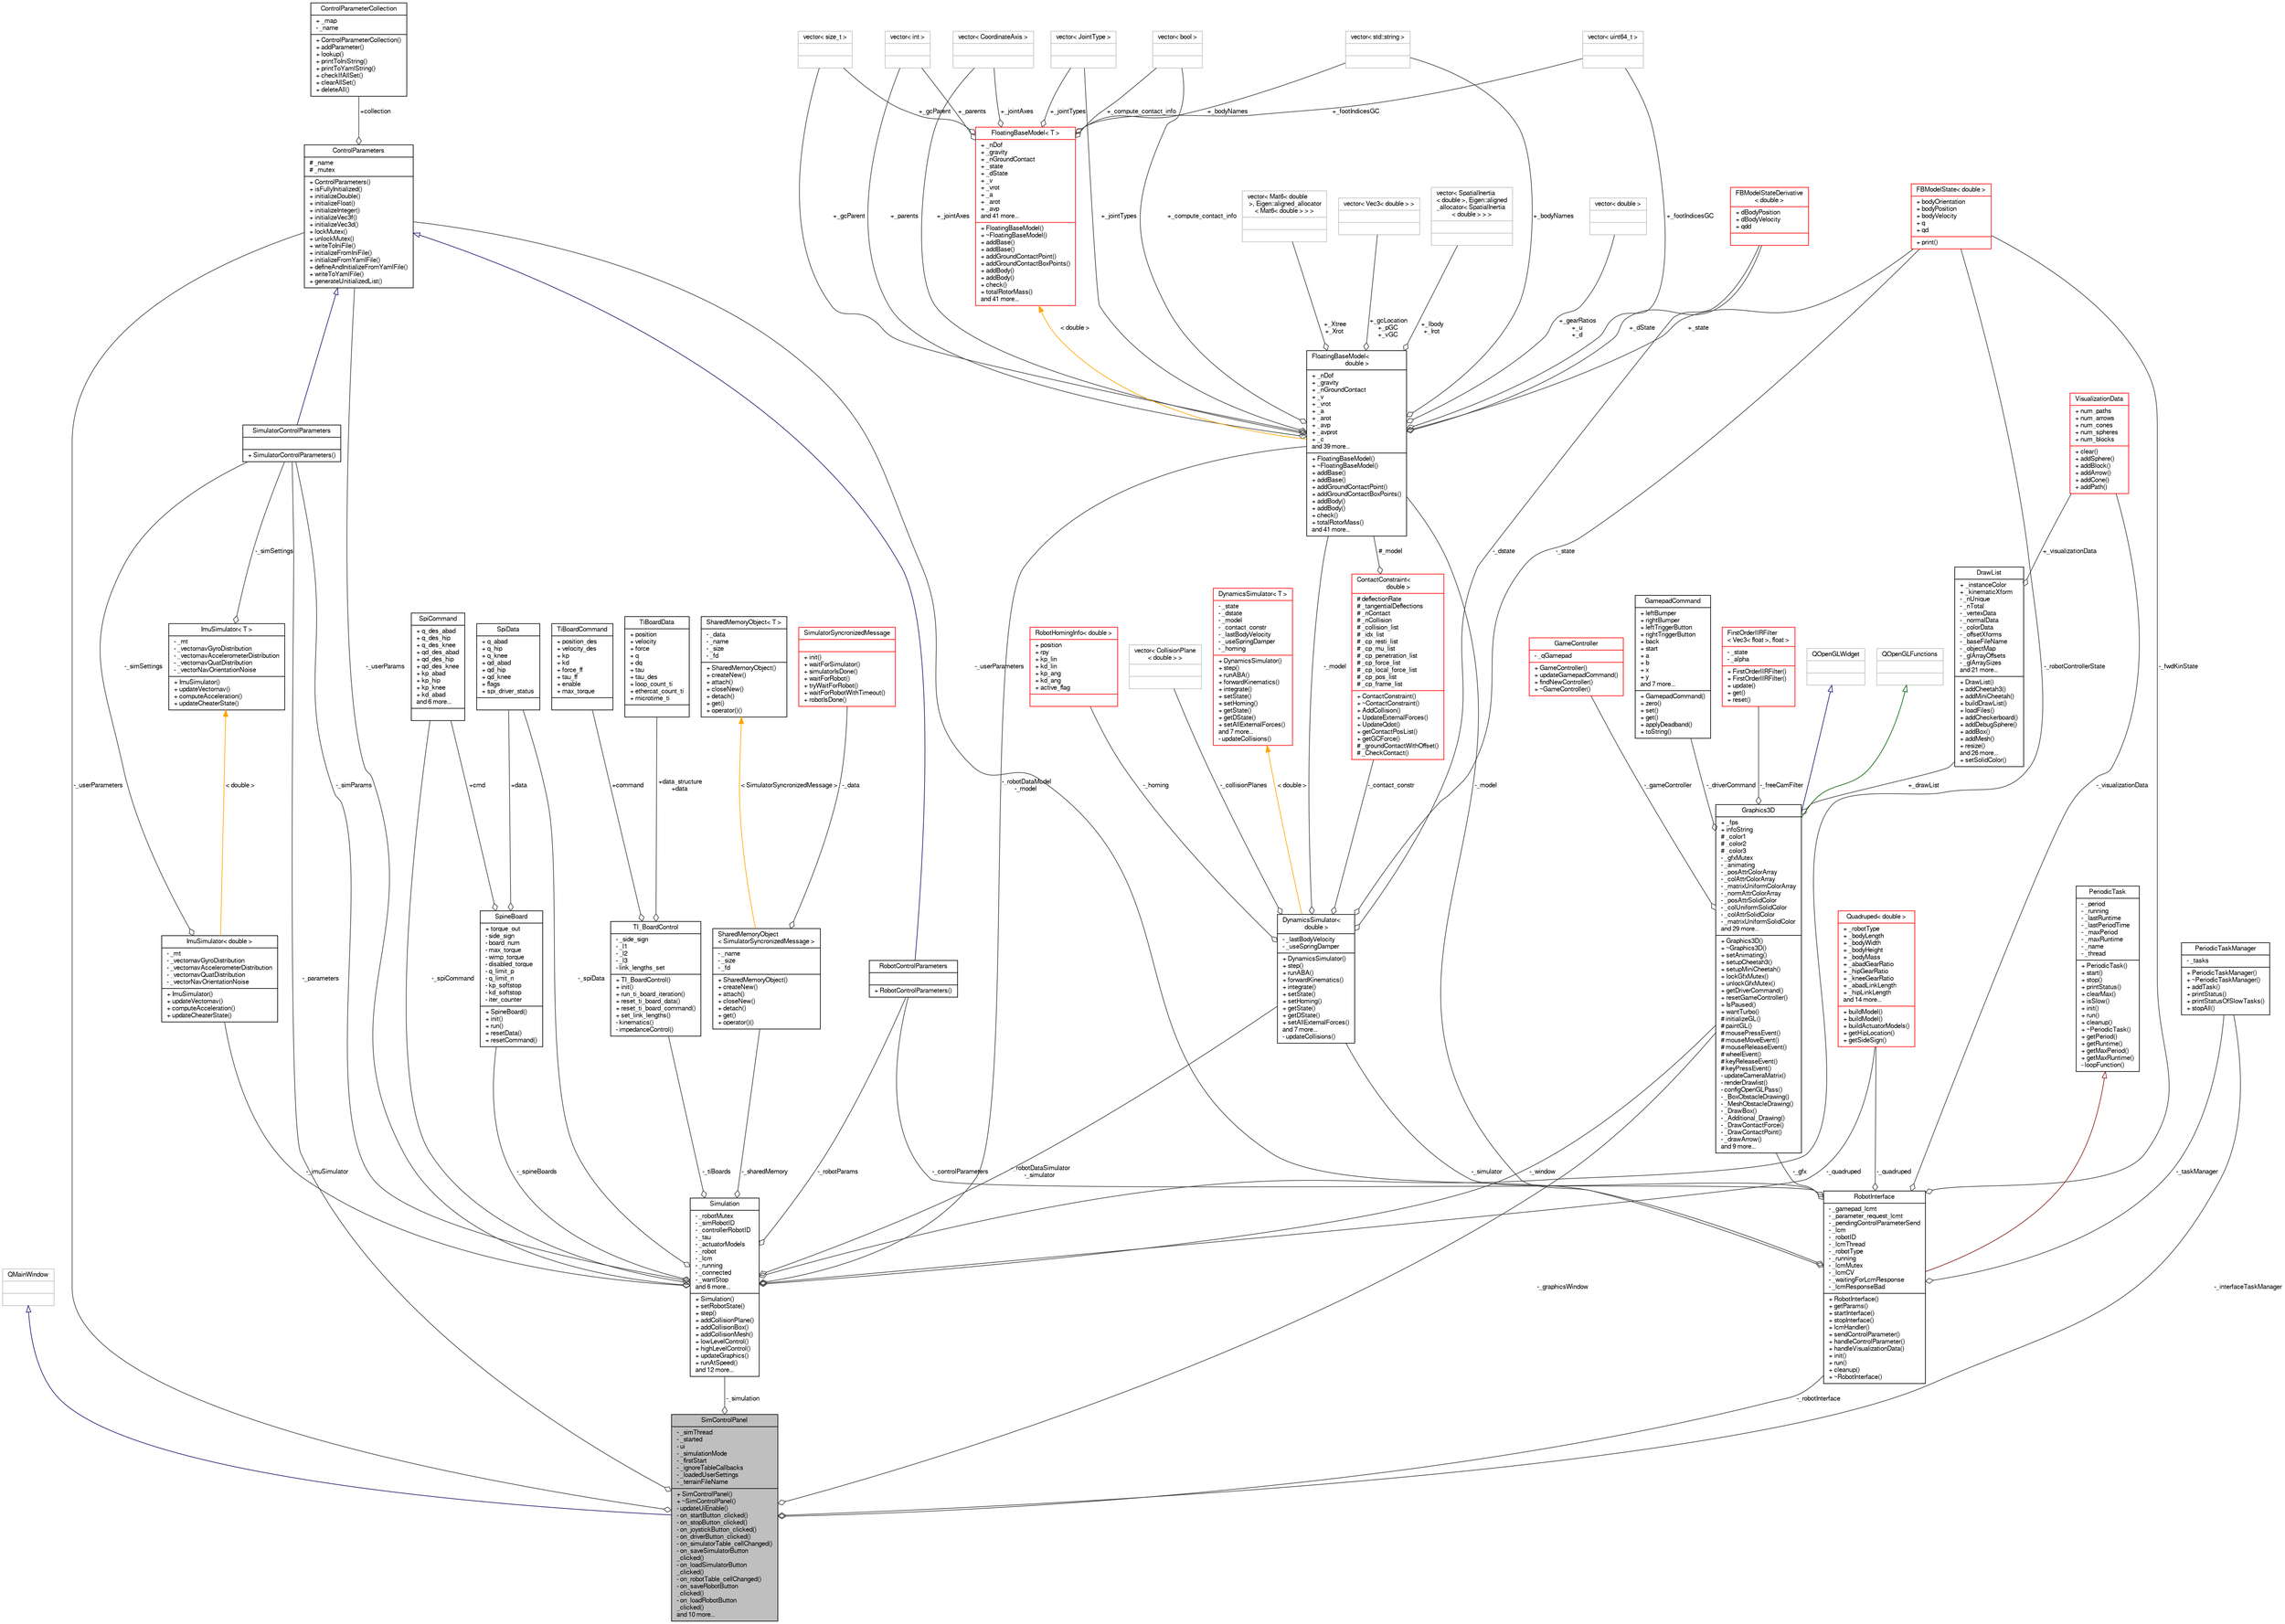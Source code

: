 digraph "SimControlPanel"
{
  edge [fontname="FreeSans",fontsize="10",labelfontname="FreeSans",labelfontsize="10"];
  node [fontname="FreeSans",fontsize="10",shape=record];
  Node1 [label="{SimControlPanel\n|- _simThread\l- _started\l- ui\l- _simulationMode\l- _firstStart\l- _ignoreTableCallbacks\l- _loadedUserSettings\l- _terrainFileName\l|+ SimControlPanel()\l+ ~SimControlPanel()\l- updateUiEnable()\l- on_startButton_clicked()\l- on_stopButton_clicked()\l- on_joystickButton_clicked()\l- on_driverButton_clicked()\l- on_simulatorTable_cellChanged()\l- on_saveSimulatorButton\l_clicked()\l- on_loadSimulatorButton\l_clicked()\l- on_robotTable_cellChanged()\l- on_saveRobotButton\l_clicked()\l- on_loadRobotButton\l_clicked()\land 10 more...\l}",height=0.2,width=0.4,color="black", fillcolor="grey75", style="filled", fontcolor="black"];
  Node2 -> Node1 [dir="back",color="midnightblue",fontsize="10",style="solid",arrowtail="onormal",fontname="FreeSans"];
  Node2 [label="{QMainWindow\n||}",height=0.2,width=0.4,color="grey75", fillcolor="white", style="filled"];
  Node3 -> Node1 [color="grey25",fontsize="10",style="solid",label=" -_simulation" ,arrowhead="odiamond",fontname="FreeSans"];
  Node3 [label="{Simulation\n|- _robotMutex\l- _simRobotID\l- _controllerRobotID\l- _tau\l- _actuatorModels\l- _robot\l- _lcm\l- _running\l- _connected\l- _wantStop\land 6 more...\l|+ Simulation()\l+ setRobotState()\l+ step()\l+ addCollisionPlane()\l+ addCollisionBox()\l+ addCollisionMesh()\l+ lowLevelControl()\l+ highLevelControl()\l+ updateGraphics()\l+ runAtSpeed()\land 12 more...\l}",height=0.2,width=0.4,color="black", fillcolor="white", style="filled",URL="$dd/d14/class_simulation.html"];
  Node4 -> Node3 [color="grey25",fontsize="10",style="solid",label=" -_spiData" ,arrowhead="odiamond",fontname="FreeSans"];
  Node4 [label="{SpiData\n|+ q_abad\l+ q_hip\l+ q_knee\l+ qd_abad\l+ qd_hip\l+ qd_knee\l+ flags\l+ spi_driver_status\l|}",height=0.2,width=0.4,color="black", fillcolor="white", style="filled",URL="$d5/d09/struct_spi_data.html"];
  Node5 -> Node3 [color="grey25",fontsize="10",style="solid",label=" -_robotDataSimulator\n-_simulator" ,arrowhead="odiamond",fontname="FreeSans"];
  Node5 [label="{DynamicsSimulator\<\l double \>\n|- _lastBodyVelocity\l- _useSpringDamper\l|+ DynamicsSimulator()\l+ step()\l+ runABA()\l+ forwardKinematics()\l+ integrate()\l+ setState()\l+ setHoming()\l+ getState()\l+ getDState()\l+ setAllExternalForces()\land 7 more...\l- updateCollisions()\l}",height=0.2,width=0.4,color="black", fillcolor="white", style="filled",URL="$d7/d9c/class_dynamics_simulator.html"];
  Node6 -> Node5 [color="grey25",fontsize="10",style="solid",label=" -_homing" ,arrowhead="odiamond",fontname="FreeSans"];
  Node6 [label="{RobotHomingInfo\< double \>\n|+ position\l+ rpy\l+ kp_lin\l+ kd_lin\l+ kp_ang\l+ kd_ang\l+ active_flag\l|}",height=0.2,width=0.4,color="red", fillcolor="white", style="filled",URL="$dc/d77/struct_robot_homing_info.html"];
  Node7 -> Node5 [color="grey25",fontsize="10",style="solid",label=" -_collisionPlanes" ,arrowhead="odiamond",fontname="FreeSans"];
  Node7 [label="{vector\< CollisionPlane\l\< double \> \>\n||}",height=0.2,width=0.4,color="grey75", fillcolor="white", style="filled"];
  Node8 -> Node5 [color="grey25",fontsize="10",style="solid",label=" -_model" ,arrowhead="odiamond",fontname="FreeSans"];
  Node8 [label="{FloatingBaseModel\<\l double \>\n|+ _nDof\l+ _gravity\l+ _nGroundContact\l+ _v\l+ _vrot\l+ _a\l+ _arot\l+ _avp\l+ _avprot\l+ _c\land 39 more...\l|+ FloatingBaseModel()\l+ ~FloatingBaseModel()\l+ addBase()\l+ addBase()\l+ addGroundContactPoint()\l+ addGroundContactBoxPoints()\l+ addBody()\l+ addBody()\l+ check()\l+ totalRotorMass()\land 41 more...\l}",height=0.2,width=0.4,color="black", fillcolor="white", style="filled",URL="$d6/db1/class_floating_base_model.html"];
  Node9 -> Node8 [color="grey25",fontsize="10",style="solid",label=" +_Ibody\n+_Irot" ,arrowhead="odiamond",fontname="FreeSans"];
  Node9 [label="{vector\< SpatialInertia\l\< double \>, Eigen::aligned\l_allocator\< SpatialInertia\l\< double \> \> \>\n||}",height=0.2,width=0.4,color="grey75", fillcolor="white", style="filled"];
  Node10 -> Node8 [color="grey25",fontsize="10",style="solid",label=" +_jointTypes" ,arrowhead="odiamond",fontname="FreeSans"];
  Node10 [label="{vector\< JointType \>\n||}",height=0.2,width=0.4,color="grey75", fillcolor="white", style="filled"];
  Node11 -> Node8 [color="grey25",fontsize="10",style="solid",label=" +_jointAxes" ,arrowhead="odiamond",fontname="FreeSans"];
  Node11 [label="{vector\< CoordinateAxis \>\n||}",height=0.2,width=0.4,color="grey75", fillcolor="white", style="filled"];
  Node12 -> Node8 [color="grey25",fontsize="10",style="solid",label=" +_footIndicesGC" ,arrowhead="odiamond",fontname="FreeSans"];
  Node12 [label="{vector\< uint64_t \>\n||}",height=0.2,width=0.4,color="grey75", fillcolor="white", style="filled"];
  Node13 -> Node8 [color="grey25",fontsize="10",style="solid",label=" +_Xtree\n+_Xrot" ,arrowhead="odiamond",fontname="FreeSans"];
  Node13 [label="{vector\< Mat6\< double\l \>, Eigen::aligned_allocator\l\< Mat6\< double \> \> \>\n||}",height=0.2,width=0.4,color="grey75", fillcolor="white", style="filled"];
  Node14 -> Node8 [color="grey25",fontsize="10",style="solid",label=" +_gcLocation\n+_pGC\n+_vGC" ,arrowhead="odiamond",fontname="FreeSans"];
  Node14 [label="{vector\< Vec3\< double \> \>\n||}",height=0.2,width=0.4,color="grey75", fillcolor="white", style="filled"];
  Node15 -> Node8 [color="grey25",fontsize="10",style="solid",label=" +_gcParent" ,arrowhead="odiamond",fontname="FreeSans"];
  Node15 [label="{vector\< size_t \>\n||}",height=0.2,width=0.4,color="grey75", fillcolor="white", style="filled"];
  Node16 -> Node8 [color="grey25",fontsize="10",style="solid",label=" +_parents" ,arrowhead="odiamond",fontname="FreeSans"];
  Node16 [label="{vector\< int \>\n||}",height=0.2,width=0.4,color="grey75", fillcolor="white", style="filled"];
  Node17 -> Node8 [color="grey25",fontsize="10",style="solid",label=" +_dState" ,arrowhead="odiamond",fontname="FreeSans"];
  Node17 [label="{FBModelStateDerivative\l\< double \>\n|+ dBodyPosition\l+ dBodyVelocity\l+ qdd\l|}",height=0.2,width=0.4,color="red", fillcolor="white", style="filled",URL="$de/dce/struct_f_b_model_state_derivative.html"];
  Node18 -> Node8 [color="grey25",fontsize="10",style="solid",label=" +_compute_contact_info" ,arrowhead="odiamond",fontname="FreeSans"];
  Node18 [label="{vector\< bool \>\n||}",height=0.2,width=0.4,color="grey75", fillcolor="white", style="filled"];
  Node19 -> Node8 [color="grey25",fontsize="10",style="solid",label=" +_bodyNames" ,arrowhead="odiamond",fontname="FreeSans"];
  Node19 [label="{vector\< std::string \>\n||}",height=0.2,width=0.4,color="grey75", fillcolor="white", style="filled"];
  Node20 -> Node8 [color="grey25",fontsize="10",style="solid",label=" +_state" ,arrowhead="odiamond",fontname="FreeSans"];
  Node20 [label="{FBModelState\< double \>\n|+ bodyOrientation\l+ bodyPosition\l+ bodyVelocity\l+ q\l+ qd\l|+ print()\l}",height=0.2,width=0.4,color="red", fillcolor="white", style="filled",URL="$de/d75/struct_f_b_model_state.html"];
  Node21 -> Node8 [color="grey25",fontsize="10",style="solid",label=" +_gearRatios\n+_u\n+_d" ,arrowhead="odiamond",fontname="FreeSans"];
  Node21 [label="{vector\< double \>\n||}",height=0.2,width=0.4,color="grey75", fillcolor="white", style="filled"];
  Node22 -> Node8 [dir="back",color="orange",fontsize="10",style="solid",label=" \< double \>" ,fontname="FreeSans"];
  Node22 [label="{FloatingBaseModel\< T \>\n|+ _nDof\l+ _gravity\l+ _nGroundContact\l+ _state\l+ _dState\l+ _v\l+ _vrot\l+ _a\l+ _arot\l+ _avp\land 41 more...\l|+ FloatingBaseModel()\l+ ~FloatingBaseModel()\l+ addBase()\l+ addBase()\l+ addGroundContactPoint()\l+ addGroundContactBoxPoints()\l+ addBody()\l+ addBody()\l+ check()\l+ totalRotorMass()\land 41 more...\l}",height=0.2,width=0.4,color="red", fillcolor="white", style="filled",URL="$d6/db1/class_floating_base_model.html"];
  Node10 -> Node22 [color="grey25",fontsize="10",style="solid",label=" +_jointTypes" ,arrowhead="odiamond",fontname="FreeSans"];
  Node11 -> Node22 [color="grey25",fontsize="10",style="solid",label=" +_jointAxes" ,arrowhead="odiamond",fontname="FreeSans"];
  Node12 -> Node22 [color="grey25",fontsize="10",style="solid",label=" +_footIndicesGC" ,arrowhead="odiamond",fontname="FreeSans"];
  Node15 -> Node22 [color="grey25",fontsize="10",style="solid",label=" +_gcParent" ,arrowhead="odiamond",fontname="FreeSans"];
  Node16 -> Node22 [color="grey25",fontsize="10",style="solid",label=" +_parents" ,arrowhead="odiamond",fontname="FreeSans"];
  Node18 -> Node22 [color="grey25",fontsize="10",style="solid",label=" +_compute_contact_info" ,arrowhead="odiamond",fontname="FreeSans"];
  Node19 -> Node22 [color="grey25",fontsize="10",style="solid",label=" +_bodyNames" ,arrowhead="odiamond",fontname="FreeSans"];
  Node23 -> Node5 [color="grey25",fontsize="10",style="solid",label=" -_contact_constr" ,arrowhead="odiamond",fontname="FreeSans"];
  Node23 [label="{ContactConstraint\<\l double \>\n|# deflectionRate\l# _tangentialDeflections\l# _nContact\l# _nCollision\l# _collision_list\l# _idx_list\l# _cp_resti_list\l# _cp_mu_list\l# _cp_penetration_list\l# _cp_force_list\l# _cp_local_force_list\l# _cp_pos_list\l# _cp_frame_list\l|+ ContactConstraint()\l+ ~ContactConstraint()\l+ AddCollision()\l+ UpdateExternalForces()\l+ UpdateQdot()\l+ getContactPosList()\l+ getGCForce()\l# _groundContactWithOffset()\l# _CheckContact()\l}",height=0.2,width=0.4,color="red", fillcolor="white", style="filled",URL="$d7/d6c/class_contact_constraint.html"];
  Node8 -> Node23 [color="grey25",fontsize="10",style="solid",label=" #_model" ,arrowhead="odiamond",fontname="FreeSans"];
  Node17 -> Node5 [color="grey25",fontsize="10",style="solid",label=" -_dstate" ,arrowhead="odiamond",fontname="FreeSans"];
  Node20 -> Node5 [color="grey25",fontsize="10",style="solid",label=" -_state" ,arrowhead="odiamond",fontname="FreeSans"];
  Node24 -> Node5 [dir="back",color="orange",fontsize="10",style="solid",label=" \< double \>" ,fontname="FreeSans"];
  Node24 [label="{DynamicsSimulator\< T \>\n|- _state\l- _dstate\l- _model\l- _contact_constr\l- _lastBodyVelocity\l- _useSpringDamper\l- _homing\l|+ DynamicsSimulator()\l+ step()\l+ runABA()\l+ forwardKinematics()\l+ integrate()\l+ setState()\l+ setHoming()\l+ getState()\l+ getDState()\l+ setAllExternalForces()\land 7 more...\l- updateCollisions()\l}",height=0.2,width=0.4,color="red", fillcolor="white", style="filled",URL="$d7/d9c/class_dynamics_simulator.html"];
  Node25 -> Node3 [color="grey25",fontsize="10",style="solid",label=" -_imuSimulator" ,arrowhead="odiamond",fontname="FreeSans"];
  Node25 [label="{ImuSimulator\< double \>\n|- _mt\l- _vectornavGyroDistribution\l- _vectornavAccelerometerDistribution\l- _vectornavQuatDistribution\l- _vectorNavOrientationNoise\l|+ ImuSimulator()\l+ updateVectornav()\l+ computeAcceleration()\l+ updateCheaterState()\l}",height=0.2,width=0.4,color="black", fillcolor="white", style="filled",URL="$d8/da4/class_imu_simulator.html"];
  Node26 -> Node25 [color="grey25",fontsize="10",style="solid",label=" -_simSettings" ,arrowhead="odiamond",fontname="FreeSans"];
  Node26 [label="{SimulatorControlParameters\n||+ SimulatorControlParameters()\l}",height=0.2,width=0.4,color="black", fillcolor="white", style="filled",URL="$da/dcf/class_simulator_control_parameters.html"];
  Node27 -> Node26 [dir="back",color="midnightblue",fontsize="10",style="solid",arrowtail="onormal",fontname="FreeSans"];
  Node27 [label="{ControlParameters\n|# _name\l# _mutex\l|+ ControlParameters()\l+ isFullyInitialized()\l+ initializeDouble()\l+ initializeFloat()\l+ initializeInteger()\l+ initializeVec3f()\l+ initializeVec3d()\l+ lockMutex()\l+ unlockMutex()\l+ writeToIniFile()\l+ initializeFromIniFile()\l+ initializeFromYamlFile()\l+ defineAndInitializeFromYamlFile()\l+ writeToYamlFile()\l+ generateUnitializedList()\l}",height=0.2,width=0.4,color="black", fillcolor="white", style="filled",URL="$d8/d86/class_control_parameters.html"];
  Node28 -> Node27 [color="grey25",fontsize="10",style="solid",label=" +collection" ,arrowhead="odiamond",fontname="FreeSans"];
  Node28 [label="{ControlParameterCollection\n|+ _map\l- _name\l|+ ControlParameterCollection()\l+ addParameter()\l+ lookup()\l+ printToIniString()\l+ printToYamlString()\l+ checkIfAllSet()\l+ clearAllSet()\l+ deleteAll()\l}",height=0.2,width=0.4,color="black", fillcolor="white", style="filled",URL="$dd/da1/class_control_parameter_collection.html"];
  Node29 -> Node25 [dir="back",color="orange",fontsize="10",style="solid",label=" \< double \>" ,fontname="FreeSans"];
  Node29 [label="{ImuSimulator\< T \>\n|- _mt\l- _vectornavGyroDistribution\l- _vectornavAccelerometerDistribution\l- _vectornavQuatDistribution\l- _vectorNavOrientationNoise\l|+ ImuSimulator()\l+ updateVectornav()\l+ computeAcceleration()\l+ updateCheaterState()\l}",height=0.2,width=0.4,color="black", fillcolor="white", style="filled",URL="$d8/da4/class_imu_simulator.html"];
  Node26 -> Node29 [color="grey25",fontsize="10",style="solid",label=" -_simSettings" ,arrowhead="odiamond",fontname="FreeSans"];
  Node30 -> Node3 [color="grey25",fontsize="10",style="solid",label=" -_window" ,arrowhead="odiamond",fontname="FreeSans"];
  Node30 [label="{Graphics3D\n|+ _fps\l+ infoString\l# _color1\l# _color2\l# _color3\l- _gfxMutex\l- _animating\l- _posAttrColorArray\l- _colAttrColorArray\l- _matrixUniformColorArray\l- _normAttrColorArray\l- _posAttrSolidColor\l- _colUniformSolidColor\l- _colAttrSolidColor\l- _matrixUniformSolidColor\land 29 more...\l|+ Graphics3D()\l+ ~Graphics3D()\l+ setAnimating()\l+ setupCheetah3()\l+ setupMiniCheetah()\l+ lockGfxMutex()\l+ unlockGfxMutex()\l+ getDriverCommand()\l+ resetGameController()\l+ IsPaused()\l+ wantTurbo()\l# initializeGL()\l# paintGL()\l# mousePressEvent()\l# mouseMoveEvent()\l# mouseReleaseEvent()\l# wheelEvent()\l# keyReleaseEvent()\l# keyPressEvent()\l- updateCameraMatrix()\l- renderDrawlist()\l- configOpenGLPass()\l- _BoxObstacleDrawing()\l- _MeshObstacleDrawing()\l- _DrawBox()\l- _Additional_Drawing()\l- _DrawContactForce()\l- _DrawContactPoint()\l- _drawArrow()\land 9 more...\l}",height=0.2,width=0.4,color="black", fillcolor="white", style="filled",URL="$de/d6f/class_graphics3_d.html"];
  Node31 -> Node30 [dir="back",color="midnightblue",fontsize="10",style="solid",arrowtail="onormal",fontname="FreeSans"];
  Node31 [label="{QOpenGLWidget\n||}",height=0.2,width=0.4,color="grey75", fillcolor="white", style="filled"];
  Node32 -> Node30 [dir="back",color="darkgreen",fontsize="10",style="solid",arrowtail="onormal",fontname="FreeSans"];
  Node32 [label="{QOpenGLFunctions\n||}",height=0.2,width=0.4,color="grey75", fillcolor="white", style="filled"];
  Node33 -> Node30 [color="grey25",fontsize="10",style="solid",label=" -_gameController" ,arrowhead="odiamond",fontname="FreeSans"];
  Node33 [label="{GameController\n|- _qGamepad\l|+ GameController()\l+ updateGamepadCommand()\l+ findNewController()\l+ ~GameController()\l}",height=0.2,width=0.4,color="red", fillcolor="white", style="filled",URL="$d1/d8b/class_game_controller.html"];
  Node34 -> Node30 [color="grey25",fontsize="10",style="solid",label=" -_driverCommand" ,arrowhead="odiamond",fontname="FreeSans"];
  Node34 [label="{GamepadCommand\n|+ leftBumper\l+ rightBumper\l+ leftTriggerButton\l+ rightTriggerButton\l+ back\l+ start\l+ a\l+ b\l+ x\l+ y\land 7 more...\l|+ GamepadCommand()\l+ zero()\l+ set()\l+ get()\l+ applyDeadband()\l+ toString()\l}",height=0.2,width=0.4,color="black", fillcolor="white", style="filled",URL="$d4/d51/struct_gamepad_command.html"];
  Node35 -> Node30 [color="grey25",fontsize="10",style="solid",label=" -_freeCamFilter" ,arrowhead="odiamond",fontname="FreeSans"];
  Node35 [label="{FirstOrderIIRFilter\l\< Vec3\< float \>, float \>\n|- _state\l- _alpha\l|+ FirstOrderIIRFilter()\l+ FirstOrderIIRFilter()\l+ update()\l+ get()\l+ reset()\l}",height=0.2,width=0.4,color="red", fillcolor="white", style="filled",URL="$dc/d6f/class_first_order_i_i_r_filter.html"];
  Node36 -> Node30 [color="grey25",fontsize="10",style="solid",label=" +_drawList" ,arrowhead="odiamond",fontname="FreeSans"];
  Node36 [label="{DrawList\n|+ _instanceColor\l+ _kinematicXform\l- _nUnique\l- _nTotal\l- _vertexData\l- _normalData\l- _colorData\l- _offsetXforms\l- _baseFileName\l- _objectMap\l- _glArrayOffsets\l- _glArraySizes\land 21 more...\l|+ DrawList()\l+ addCheetah3()\l+ addMiniCheetah()\l+ buildDrawList()\l+ loadFiles()\l+ addCheckerboard()\l+ addDebugSphere()\l+ addBox()\l+ addMesh()\l+ resize()\land 26 more...\l+ setSolidColor()\l}",height=0.2,width=0.4,color="black", fillcolor="white", style="filled",URL="$d1/d03/class_draw_list.html"];
  Node37 -> Node36 [color="grey25",fontsize="10",style="solid",label=" +_visualizationData" ,arrowhead="odiamond",fontname="FreeSans"];
  Node37 [label="{VisualizationData\n|+ num_paths\l+ num_arrows\l+ num_cones\l+ num_spheres\l+ num_blocks\l|+ clear()\l+ addSphere()\l+ addBlock()\l+ addArrow()\l+ addCone()\l+ addPath()\l}",height=0.2,width=0.4,color="red", fillcolor="white", style="filled",URL="$d3/d60/struct_visualization_data.html"];
  Node38 -> Node3 [color="grey25",fontsize="10",style="solid",label=" -_spineBoards" ,arrowhead="odiamond",fontname="FreeSans"];
  Node38 [label="{SpineBoard\n|+ torque_out\l- side_sign\l- board_num\l- max_torque\l- wimp_torque\l- disabled_torque\l- q_limit_p\l- q_limit_n\l- kp_softstop\l- kd_softstop\l- iter_counter\l|+ SpineBoard()\l+ init()\l+ run()\l+ resetData()\l+ resetCommand()\l}",height=0.2,width=0.4,color="black", fillcolor="white", style="filled",URL="$d1/da3/class_spine_board.html"];
  Node4 -> Node38 [color="grey25",fontsize="10",style="solid",label=" +data" ,arrowhead="odiamond",fontname="FreeSans"];
  Node39 -> Node38 [color="grey25",fontsize="10",style="solid",label=" +cmd" ,arrowhead="odiamond",fontname="FreeSans"];
  Node39 [label="{SpiCommand\n|+ q_des_abad\l+ q_des_hip\l+ q_des_knee\l+ qd_des_abad\l+ qd_des_hip\l+ qd_des_knee\l+ kp_abad\l+ kp_hip\l+ kp_knee\l+ kd_abad\land 6 more...\l|}",height=0.2,width=0.4,color="black", fillcolor="white", style="filled",URL="$d0/ddd/struct_spi_command.html"];
  Node27 -> Node3 [color="grey25",fontsize="10",style="solid",label=" -_userParams" ,arrowhead="odiamond",fontname="FreeSans"];
  Node8 -> Node3 [color="grey25",fontsize="10",style="solid",label=" -_robotDataModel\n-_model" ,arrowhead="odiamond",fontname="FreeSans"];
  Node26 -> Node3 [color="grey25",fontsize="10",style="solid",label=" -_simParams" ,arrowhead="odiamond",fontname="FreeSans"];
  Node40 -> Node3 [color="grey25",fontsize="10",style="solid",label=" -_tiBoards" ,arrowhead="odiamond",fontname="FreeSans"];
  Node40 [label="{TI_BoardControl\n|- _side_sign\l- _l1\l- _l2\l- _l3\l- link_lengths_set\l|+ TI_BoardControl()\l+ init()\l+ run_ti_board_iteration()\l+ reset_ti_board_data()\l+ reset_ti_board_command()\l+ set_link_lengths()\l- kinematics()\l- impedanceControl()\l}",height=0.2,width=0.4,color="black", fillcolor="white", style="filled",URL="$d4/d1a/class_t_i___board_control.html"];
  Node41 -> Node40 [color="grey25",fontsize="10",style="solid",label=" +data_structure\n+data" ,arrowhead="odiamond",fontname="FreeSans"];
  Node41 [label="{TiBoardData\n|+ position\l+ velocity\l+ force\l+ q\l+ dq\l+ tau\l+ tau_des\l+ loop_count_ti\l+ ethercat_count_ti\l+ microtime_ti\l|}",height=0.2,width=0.4,color="black", fillcolor="white", style="filled",URL="$de/de1/struct_ti_board_data.html"];
  Node42 -> Node40 [color="grey25",fontsize="10",style="solid",label=" +command" ,arrowhead="odiamond",fontname="FreeSans"];
  Node42 [label="{TiBoardCommand\n|+ position_des\l+ velocity_des\l+ kp\l+ kd\l+ force_ff\l+ tau_ff\l+ enable\l+ max_torque\l|}",height=0.2,width=0.4,color="black", fillcolor="white", style="filled",URL="$d8/d03/struct_ti_board_command.html"];
  Node43 -> Node3 [color="grey25",fontsize="10",style="solid",label=" -_sharedMemory" ,arrowhead="odiamond",fontname="FreeSans"];
  Node43 [label="{SharedMemoryObject\l\< SimulatorSyncronizedMessage \>\n|- _name\l- _size\l- _fd\l|+ SharedMemoryObject()\l+ createNew()\l+ attach()\l+ closeNew()\l+ detach()\l+ get()\l+ operator()()\l}",height=0.2,width=0.4,color="black", fillcolor="white", style="filled",URL="$d1/d8d/class_shared_memory_object.html"];
  Node44 -> Node43 [color="grey25",fontsize="10",style="solid",label=" -_data" ,arrowhead="odiamond",fontname="FreeSans"];
  Node44 [label="{SimulatorSyncronizedMessage\n||+ init()\l+ waitForSimulator()\l+ simulatorIsDone()\l+ waitForRobot()\l+ tryWaitForRobot()\l+ waitForRobotWithTimeout()\l+ robotIsDone()\l}",height=0.2,width=0.4,color="red", fillcolor="white", style="filled",URL="$d4/d34/struct_simulator_syncronized_message.html"];
  Node45 -> Node43 [dir="back",color="orange",fontsize="10",style="solid",label=" \< SimulatorSyncronizedMessage \>" ,fontname="FreeSans"];
  Node45 [label="{SharedMemoryObject\< T \>\n|- _data\l- _name\l- _size\l- _fd\l|+ SharedMemoryObject()\l+ createNew()\l+ attach()\l+ closeNew()\l+ detach()\l+ get()\l+ operator()()\l}",height=0.2,width=0.4,color="black", fillcolor="white", style="filled",URL="$d1/d8d/class_shared_memory_object.html"];
  Node46 -> Node3 [color="grey25",fontsize="10",style="solid",label=" -_quadruped" ,arrowhead="odiamond",fontname="FreeSans"];
  Node46 [label="{Quadruped\< double \>\n|+ _robotType\l+ _bodyLength\l+ _bodyWidth\l+ _bodyHeight\l+ _bodyMass\l+ _abadGearRatio\l+ _hipGearRatio\l+ _kneeGearRatio\l+ _abadLinkLength\l+ _hipLinkLength\land 14 more...\l|+ buildModel()\l+ buildModel()\l+ buildActuatorModels()\l+ getHipLocation()\l+ getSideSign()\l}",height=0.2,width=0.4,color="red", fillcolor="white", style="filled",URL="$dc/d66/class_quadruped.html"];
  Node20 -> Node3 [color="grey25",fontsize="10",style="solid",label=" -_robotControllerState" ,arrowhead="odiamond",fontname="FreeSans"];
  Node39 -> Node3 [color="grey25",fontsize="10",style="solid",label=" -_spiCommand" ,arrowhead="odiamond",fontname="FreeSans"];
  Node47 -> Node3 [color="grey25",fontsize="10",style="solid",label=" -_robotParams" ,arrowhead="odiamond",fontname="FreeSans"];
  Node47 [label="{RobotControlParameters\n||+ RobotControlParameters()\l}",height=0.2,width=0.4,color="black", fillcolor="white", style="filled",URL="$d0/d73/class_robot_control_parameters.html"];
  Node27 -> Node47 [dir="back",color="midnightblue",fontsize="10",style="solid",arrowtail="onormal",fontname="FreeSans"];
  Node30 -> Node1 [color="grey25",fontsize="10",style="solid",label=" -_graphicsWindow" ,arrowhead="odiamond",fontname="FreeSans"];
  Node27 -> Node1 [color="grey25",fontsize="10",style="solid",label=" -_userParameters" ,arrowhead="odiamond",fontname="FreeSans"];
  Node48 -> Node1 [color="grey25",fontsize="10",style="solid",label=" -_interfaceTaskManager" ,arrowhead="odiamond",fontname="FreeSans"];
  Node48 [label="{PeriodicTaskManager\n|- _tasks\l|+ PeriodicTaskManager()\l+ ~PeriodicTaskManager()\l+ addTask()\l+ printStatus()\l+ printStatusOfSlowTasks()\l+ stopAll()\l}",height=0.2,width=0.4,color="black", fillcolor="white", style="filled",URL="$d2/d31/class_periodic_task_manager.html"];
  Node26 -> Node1 [color="grey25",fontsize="10",style="solid",label=" -_parameters" ,arrowhead="odiamond",fontname="FreeSans"];
  Node49 -> Node1 [color="grey25",fontsize="10",style="solid",label=" -_robotInterface" ,arrowhead="odiamond",fontname="FreeSans"];
  Node49 [label="{RobotInterface\n|- _gamepad_lcmt\l- _parameter_request_lcmt\l- _pendingControlParameterSend\l- _lcm\l- _robotID\l- _lcmThread\l- _robotType\l- _running\l- _lcmMutex\l- _lcmCV\l- _waitingForLcmResponse\l- _lcmResponseBad\l|+ RobotInterface()\l+ getParams()\l+ startInterface()\l+ stopInterface()\l+ lcmHandler()\l+ sendControlParameter()\l+ handleControlParameter()\l+ handleVisualizationData()\l+ init()\l+ run()\l+ cleanup()\l+ ~RobotInterface()\l}",height=0.2,width=0.4,color="black", fillcolor="white", style="filled",URL="$d6/d05/class_robot_interface.html"];
  Node50 -> Node49 [dir="back",color="firebrick4",fontsize="10",style="solid",arrowtail="onormal",fontname="FreeSans"];
  Node50 [label="{PeriodicTask\n|- _period\l- _running\l- _lastRuntime\l- _lastPeriodTime\l- _maxPeriod\l- _maxRuntime\l- _name\l- _thread\l|+ PeriodicTask()\l+ start()\l+ stop()\l+ printStatus()\l+ clearMax()\l+ isSlow()\l+ init()\l+ run()\l+ cleanup()\l+ ~PeriodicTask()\l+ getPeriod()\l+ getRuntime()\l+ getMaxPeriod()\l+ getMaxRuntime()\l- loopFunction()\l}",height=0.2,width=0.4,color="black", fillcolor="white", style="filled",URL="$de/d2f/class_periodic_task.html"];
  Node5 -> Node49 [color="grey25",fontsize="10",style="solid",label=" -_simulator" ,arrowhead="odiamond",fontname="FreeSans"];
  Node30 -> Node49 [color="grey25",fontsize="10",style="solid",label=" -_gfx" ,arrowhead="odiamond",fontname="FreeSans"];
  Node27 -> Node49 [color="grey25",fontsize="10",style="solid",label=" -_userParameters" ,arrowhead="odiamond",fontname="FreeSans"];
  Node48 -> Node49 [color="grey25",fontsize="10",style="solid",label=" -_taskManager" ,arrowhead="odiamond",fontname="FreeSans"];
  Node8 -> Node49 [color="grey25",fontsize="10",style="solid",label=" -_model" ,arrowhead="odiamond",fontname="FreeSans"];
  Node37 -> Node49 [color="grey25",fontsize="10",style="solid",label=" -_visualizationData" ,arrowhead="odiamond",fontname="FreeSans"];
  Node46 -> Node49 [color="grey25",fontsize="10",style="solid",label=" -_quadruped" ,arrowhead="odiamond",fontname="FreeSans"];
  Node20 -> Node49 [color="grey25",fontsize="10",style="solid",label=" -_fwdKinState" ,arrowhead="odiamond",fontname="FreeSans"];
  Node47 -> Node49 [color="grey25",fontsize="10",style="solid",label=" -_controlParameters" ,arrowhead="odiamond",fontname="FreeSans"];
}
